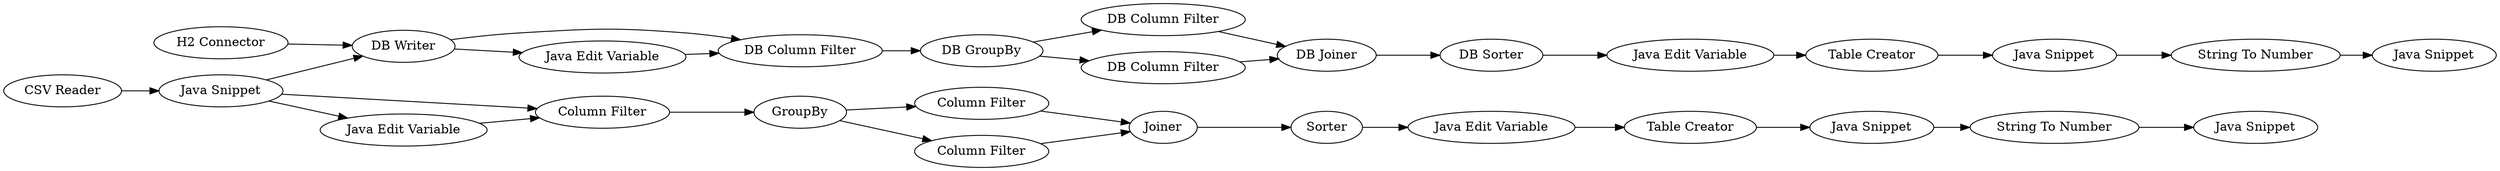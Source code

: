 digraph {
	10 [label="CSV Reader"]
	11 [label="H2 Connector"]
	13 [label="DB Writer"]
	14 [label="DB Column Filter"]
	15 [label="Column Filter"]
	16 [label="DB GroupBy"]
	17 [label=GroupBy]
	18 [label="Java Snippet"]
	19 [label="DB Column Filter"]
	20 [label="DB Column Filter"]
	21 [label="DB Joiner"]
	22 [label="DB Sorter"]
	23 [label="Column Filter"]
	24 [label="Column Filter"]
	25 [label=Joiner]
	26 [label=Sorter]
	27 [label="Java Edit Variable"]
	29 [label="Java Edit Variable"]
	30 [label="Java Edit Variable"]
	32 [label="Java Edit Variable"]
	33 [label="Table Creator"]
	34 [label="Java Snippet"]
	35 [label="String To Number"]
	36 [label="Java Snippet"]
	37 [label="Table Creator"]
	38 [label="Java Snippet"]
	39 [label="String To Number"]
	41 [label="Java Snippet"]
	10 -> 18
	11 -> 13
	13 -> 14
	13 -> 29
	14 -> 16
	15 -> 17
	16 -> 19
	16 -> 20
	17 -> 23
	17 -> 24
	18 -> 15
	18 -> 13
	18 -> 32
	19 -> 21
	20 -> 21
	21 -> 22
	22 -> 30
	23 -> 25
	24 -> 25
	25 -> 26
	26 -> 27
	27 -> 37
	29 -> 14
	30 -> 33
	32 -> 15
	33 -> 34
	34 -> 35
	35 -> 36
	37 -> 38
	38 -> 39
	39 -> 41
	rankdir=LR
}
